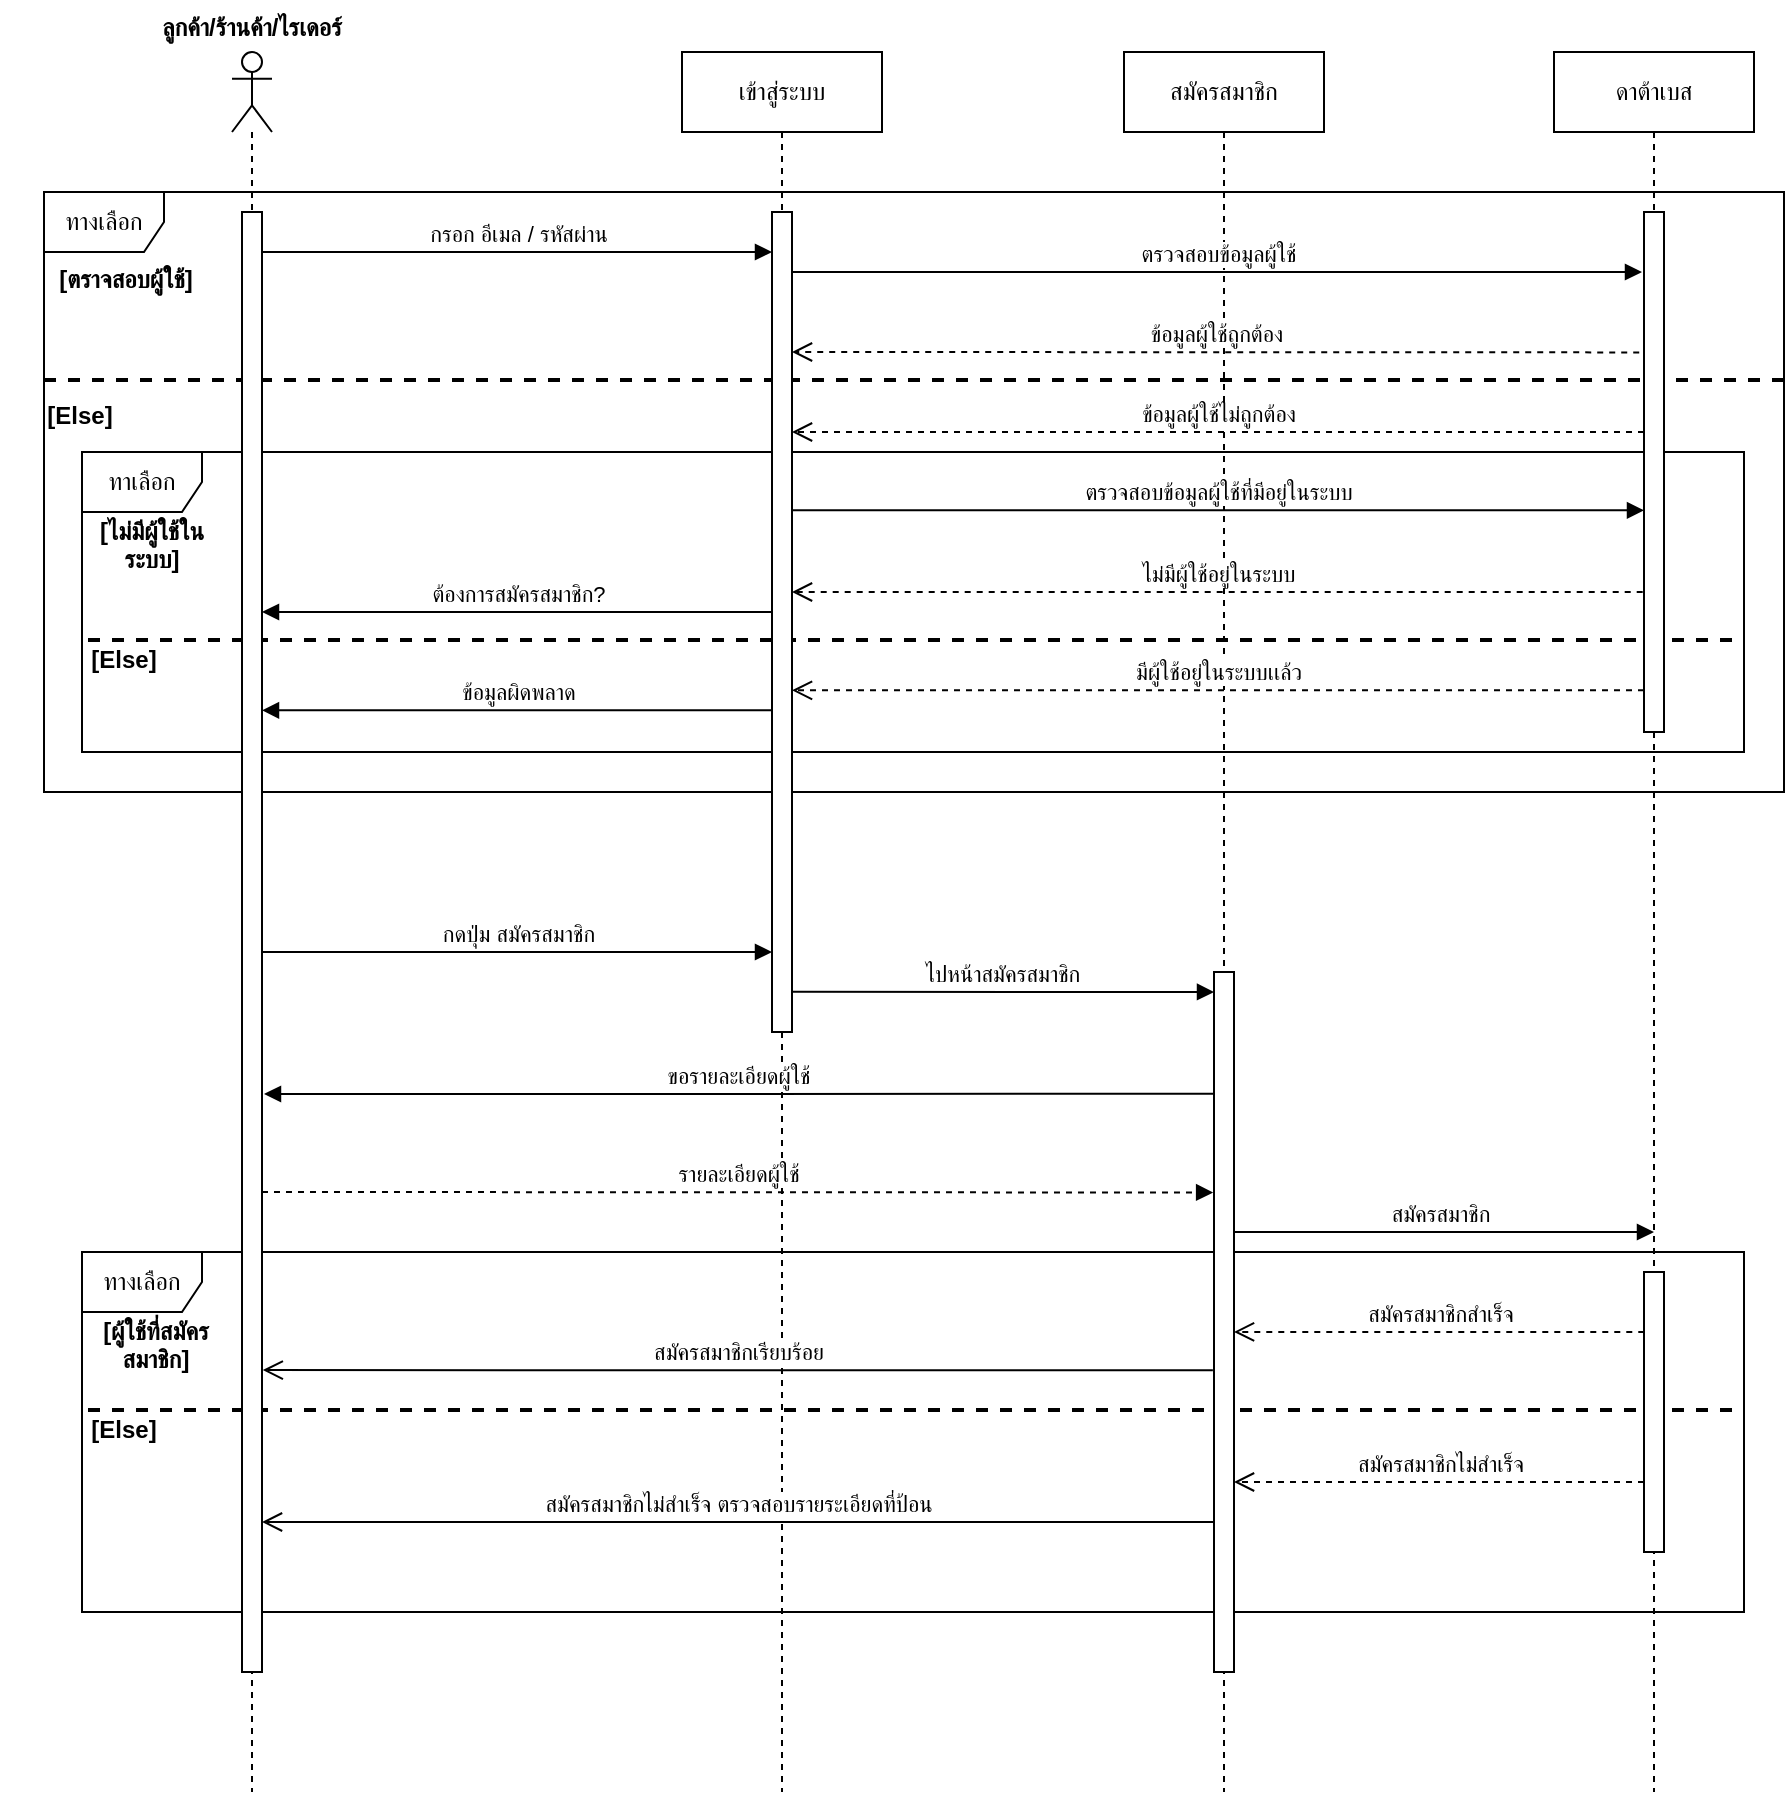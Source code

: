 <mxfile version="20.2.7" type="device"><diagram id="Ey7QX_bo7NSNkdbfDqqY" name="หน้า-1"><mxGraphModel dx="1578" dy="876" grid="1" gridSize="10" guides="1" tooltips="1" connect="1" arrows="1" fold="1" page="1" pageScale="1" pageWidth="827" pageHeight="1169" math="0" shadow="0"><root><mxCell id="0"/><mxCell id="1" parent="0"/><mxCell id="PWADEPLUOyE6DsWQhU4H-58" value="สมัครสมาชิก" style="html=1;verticalAlign=bottom;endArrow=block;rounded=0;" edge="1" parent="1" source="PWADEPLUOyE6DsWQhU4H-47"><mxGeometry width="80" relative="1" as="geometry"><mxPoint x="655" y="620.53" as="sourcePoint"/><mxPoint x="855" y="620" as="targetPoint"/></mxGeometry></mxCell><mxCell id="PWADEPLUOyE6DsWQhU4H-59" value="ทางเลือก" style="shape=umlFrame;whiteSpace=wrap;html=1;strokeWidth=1;" vertex="1" parent="1"><mxGeometry x="69" y="630" width="831" height="180" as="geometry"/></mxCell><mxCell id="PWADEPLUOyE6DsWQhU4H-51" value="" style="shape=umlLifeline;participant=umlActor;perimeter=lifelinePerimeter;whiteSpace=wrap;html=1;container=1;collapsible=0;recursiveResize=0;verticalAlign=top;spacingTop=36;outlineConnect=0;strokeWidth=1;" vertex="1" parent="1"><mxGeometry x="144" y="30" width="20" height="870" as="geometry"/></mxCell><mxCell id="PWADEPLUOyE6DsWQhU4H-50" value="เข้าสู่ระบบ" style="shape=umlLifeline;perimeter=lifelinePerimeter;whiteSpace=wrap;html=1;container=1;collapsible=0;recursiveResize=0;outlineConnect=0;strokeWidth=1;" vertex="1" parent="1"><mxGeometry x="369" y="30" width="100" height="870" as="geometry"/></mxCell><mxCell id="PWADEPLUOyE6DsWQhU4H-57" value="รายละเอียดผู้ใช้" style="html=1;verticalAlign=bottom;endArrow=block;rounded=0;dashed=1;entryX=-0.044;entryY=0.315;entryDx=0;entryDy=0;entryPerimeter=0;" edge="1" parent="PWADEPLUOyE6DsWQhU4H-50" target="PWADEPLUOyE6DsWQhU4H-54"><mxGeometry width="80" relative="1" as="geometry"><mxPoint x="-210.0" y="570.0" as="sourcePoint"/><mxPoint x="261" y="570" as="targetPoint"/></mxGeometry></mxCell><mxCell id="PWADEPLUOyE6DsWQhU4H-67" value="" style="line;strokeWidth=2;fillColor=none;align=left;verticalAlign=middle;spacingTop=-1;spacingLeft=3;spacingRight=3;rotatable=0;labelPosition=right;points=[];portConstraint=eastwest;dashed=1;" vertex="1" parent="PWADEPLUOyE6DsWQhU4H-50"><mxGeometry x="-297" y="675" width="828" height="8" as="geometry"/></mxCell><mxCell id="PWADEPLUOyE6DsWQhU4H-68" value="[Else]" style="text;align=center;fontStyle=1;verticalAlign=middle;spacingLeft=3;spacingRight=3;strokeColor=none;rotatable=0;points=[[0,0.5],[1,0.5]];portConstraint=eastwest;dashed=1;" vertex="1" parent="PWADEPLUOyE6DsWQhU4H-50"><mxGeometry x="-319" y="675" width="80" height="26" as="geometry"/></mxCell><mxCell id="PWADEPLUOyE6DsWQhU4H-48" value="ดาต้าเบส" style="shape=umlLifeline;perimeter=lifelinePerimeter;whiteSpace=wrap;html=1;container=1;collapsible=0;recursiveResize=0;outlineConnect=0;strokeWidth=1;" vertex="1" parent="1"><mxGeometry x="805" y="30" width="100" height="870" as="geometry"/></mxCell><mxCell id="PWADEPLUOyE6DsWQhU4H-62" value="" style="html=1;points=[];perimeter=orthogonalPerimeter;" vertex="1" parent="PWADEPLUOyE6DsWQhU4H-48"><mxGeometry x="45" y="610" width="10" height="140" as="geometry"/></mxCell><mxCell id="PWADEPLUOyE6DsWQhU4H-47" value="สมัครสมาชิก" style="shape=umlLifeline;perimeter=lifelinePerimeter;whiteSpace=wrap;html=1;container=1;collapsible=0;recursiveResize=0;outlineConnect=0;strokeWidth=1;" vertex="1" parent="1"><mxGeometry x="590" y="30" width="100" height="870" as="geometry"/></mxCell><mxCell id="PWADEPLUOyE6DsWQhU4H-54" value="" style="html=1;points=[];perimeter=orthogonalPerimeter;" vertex="1" parent="PWADEPLUOyE6DsWQhU4H-47"><mxGeometry x="45" y="460" width="10" height="350" as="geometry"/></mxCell><mxCell id="PWADEPLUOyE6DsWQhU4H-29" value="ทางเลือก" style="shape=umlFrame;whiteSpace=wrap;html=1;" vertex="1" parent="1"><mxGeometry x="50" y="100" width="870" height="300" as="geometry"/></mxCell><mxCell id="PWADEPLUOyE6DsWQhU4H-32" value="ทาเลือก" style="shape=umlFrame;whiteSpace=wrap;html=1;strokeWidth=1;" vertex="1" parent="1"><mxGeometry x="69" y="230" width="831" height="150" as="geometry"/></mxCell><mxCell id="PWADEPLUOyE6DsWQhU4H-30" value="" style="line;strokeWidth=2;fillColor=none;align=left;verticalAlign=middle;spacingTop=-1;spacingLeft=3;spacingRight=3;rotatable=0;labelPosition=right;points=[];portConstraint=eastwest;dashed=1;" vertex="1" parent="1"><mxGeometry x="50" y="190" width="870" height="8" as="geometry"/></mxCell><mxCell id="PWADEPLUOyE6DsWQhU4H-35" value="" style="line;strokeWidth=2;fillColor=none;align=left;verticalAlign=middle;spacingTop=-1;spacingLeft=3;spacingRight=3;rotatable=0;labelPosition=right;points=[];portConstraint=eastwest;dashed=1;" vertex="1" parent="1"><mxGeometry x="72" y="320" width="828" height="8" as="geometry"/></mxCell><mxCell id="PWADEPLUOyE6DsWQhU4H-12" value="กรอก อีเมล / รหัสผ่าน" style="html=1;verticalAlign=bottom;endArrow=block;rounded=0;" edge="1" parent="1"><mxGeometry width="80" relative="1" as="geometry"><mxPoint x="159" y="130" as="sourcePoint"/><mxPoint x="414" y="130" as="targetPoint"/></mxGeometry></mxCell><mxCell id="PWADEPLUOyE6DsWQhU4H-14" value="ตรวจสอบข้อมูลผู้ใช้" style="html=1;verticalAlign=bottom;endArrow=block;rounded=0;" edge="1" parent="1" source="PWADEPLUOyE6DsWQhU4H-18"><mxGeometry width="80" relative="1" as="geometry"><mxPoint x="440" y="140" as="sourcePoint"/><mxPoint x="849" y="140" as="targetPoint"/><Array as="points"><mxPoint x="849" y="140"/></Array></mxGeometry></mxCell><mxCell id="PWADEPLUOyE6DsWQhU4H-15" value="ข้อมูลผู้ใช้ถูกต้อง" style="html=1;verticalAlign=bottom;endArrow=open;dashed=1;endSize=8;rounded=0;exitX=-0.239;exitY=0.27;exitDx=0;exitDy=0;exitPerimeter=0;" edge="1" parent="1" source="PWADEPLUOyE6DsWQhU4H-20"><mxGeometry relative="1" as="geometry"><mxPoint x="629" y="180" as="sourcePoint"/><mxPoint x="424" y="180" as="targetPoint"/></mxGeometry></mxCell><mxCell id="PWADEPLUOyE6DsWQhU4H-17" value="ข้อมูลผู้ใช้ไม่ถูกต้อง" style="html=1;verticalAlign=bottom;endArrow=open;dashed=1;endSize=8;rounded=0;" edge="1" parent="1" source="PWADEPLUOyE6DsWQhU4H-20"><mxGeometry relative="1" as="geometry"><mxPoint x="629" y="220" as="sourcePoint"/><mxPoint x="424" y="220" as="targetPoint"/></mxGeometry></mxCell><mxCell id="PWADEPLUOyE6DsWQhU4H-18" value="" style="html=1;points=[];perimeter=orthogonalPerimeter;" vertex="1" parent="1"><mxGeometry x="414" y="110" width="10" height="410" as="geometry"/></mxCell><mxCell id="PWADEPLUOyE6DsWQhU4H-20" value="" style="html=1;points=[];perimeter=orthogonalPerimeter;" vertex="1" parent="1"><mxGeometry x="850" y="110" width="10" height="260" as="geometry"/></mxCell><mxCell id="PWADEPLUOyE6DsWQhU4H-22" value="" style="html=1;points=[];perimeter=orthogonalPerimeter;" vertex="1" parent="1"><mxGeometry x="149" y="110" width="10" height="730" as="geometry"/></mxCell><mxCell id="PWADEPLUOyE6DsWQhU4H-24" value="ตรวจสอบข้อมูลผู้ใช้ที่มีอยู่ในระบบ" style="html=1;verticalAlign=bottom;endArrow=block;rounded=0;" edge="1" parent="1" source="PWADEPLUOyE6DsWQhU4H-18"><mxGeometry width="80" relative="1" as="geometry"><mxPoint x="440" y="260" as="sourcePoint"/><mxPoint x="850" y="259.17" as="targetPoint"/><Array as="points"><mxPoint x="850" y="259.17"/></Array></mxGeometry></mxCell><mxCell id="PWADEPLUOyE6DsWQhU4H-25" value="ไม่มีผู้ใช้อยู่ในระบบ" style="html=1;verticalAlign=bottom;endArrow=open;dashed=1;endSize=8;rounded=0;exitX=-0.065;exitY=0.731;exitDx=0;exitDy=0;exitPerimeter=0;" edge="1" parent="1" source="PWADEPLUOyE6DsWQhU4H-20"><mxGeometry relative="1" as="geometry"><mxPoint x="629" y="300" as="sourcePoint"/><mxPoint x="424" y="300" as="targetPoint"/></mxGeometry></mxCell><mxCell id="PWADEPLUOyE6DsWQhU4H-26" value="มีผู้ใช้อยู่ในระบบเเล้ว" style="html=1;verticalAlign=bottom;endArrow=open;dashed=1;endSize=8;rounded=0;" edge="1" parent="1" source="PWADEPLUOyE6DsWQhU4H-20"><mxGeometry relative="1" as="geometry"><mxPoint x="629" y="349.17" as="sourcePoint"/><mxPoint x="424" y="349.17" as="targetPoint"/></mxGeometry></mxCell><mxCell id="PWADEPLUOyE6DsWQhU4H-27" value="ต้องการสมัครสมาชิก?" style="html=1;verticalAlign=bottom;endArrow=block;rounded=0;" edge="1" parent="1" target="PWADEPLUOyE6DsWQhU4H-22"><mxGeometry width="80" relative="1" as="geometry"><mxPoint x="414" y="310" as="sourcePoint"/><mxPoint x="170" y="310" as="targetPoint"/></mxGeometry></mxCell><mxCell id="PWADEPLUOyE6DsWQhU4H-28" value="ข้อมูลผิดพลาด" style="html=1;verticalAlign=bottom;endArrow=block;rounded=0;entryX=1;entryY=0.8;entryDx=0;entryDy=0;entryPerimeter=0;" edge="1" parent="1"><mxGeometry width="80" relative="1" as="geometry"><mxPoint x="414" y="359.17" as="sourcePoint"/><mxPoint x="159" y="359.17" as="targetPoint"/></mxGeometry></mxCell><mxCell id="PWADEPLUOyE6DsWQhU4H-31" value="[Else]" style="text;align=center;fontStyle=1;verticalAlign=middle;spacingLeft=3;spacingRight=3;strokeColor=none;rotatable=0;points=[[0,0.5],[1,0.5]];portConstraint=eastwest;dashed=1;" vertex="1" parent="1"><mxGeometry x="28" y="198" width="80" height="26" as="geometry"/></mxCell><mxCell id="PWADEPLUOyE6DsWQhU4H-33" value="[ตราจสอบผู้ใช้]" style="text;align=center;fontStyle=1;verticalAlign=middle;spacingLeft=3;spacingRight=3;strokeColor=none;rotatable=0;points=[[0,0.5],[1,0.5]];portConstraint=eastwest;" vertex="1" parent="1"><mxGeometry x="51" y="130" width="80" height="26" as="geometry"/></mxCell><mxCell id="PWADEPLUOyE6DsWQhU4H-34" value="[ไม่มีผู้ใช้ใน&#10;ระบบ]" style="text;align=center;fontStyle=1;verticalAlign=middle;spacingLeft=3;spacingRight=3;strokeColor=none;rotatable=0;points=[[0,0.5],[1,0.5]];portConstraint=eastwest;" vertex="1" parent="1"><mxGeometry x="64" y="263" width="80" height="26" as="geometry"/></mxCell><mxCell id="PWADEPLUOyE6DsWQhU4H-36" value="[Else]" style="text;align=center;fontStyle=1;verticalAlign=middle;spacingLeft=3;spacingRight=3;strokeColor=none;rotatable=0;points=[[0,0.5],[1,0.5]];portConstraint=eastwest;dashed=1;" vertex="1" parent="1"><mxGeometry x="50" y="320" width="80" height="26" as="geometry"/></mxCell><mxCell id="PWADEPLUOyE6DsWQhU4H-52" value="ลูกค้า/ร้านค้า/ไรเดอร์" style="text;align=center;fontStyle=1;verticalAlign=middle;spacingLeft=3;spacingRight=3;strokeColor=none;rotatable=0;points=[[0,0.5],[1,0.5]];portConstraint=eastwest;" vertex="1" parent="1"><mxGeometry x="114" y="4" width="80" height="26" as="geometry"/></mxCell><mxCell id="PWADEPLUOyE6DsWQhU4H-53" value="กดปุ่ม สมัครสมาชิก" style="html=1;verticalAlign=bottom;endArrow=block;rounded=0;" edge="1" parent="1"><mxGeometry width="80" relative="1" as="geometry"><mxPoint x="159" y="480" as="sourcePoint"/><mxPoint x="414" y="480" as="targetPoint"/></mxGeometry></mxCell><mxCell id="PWADEPLUOyE6DsWQhU4H-55" value="ไปหน้าสมัครสมาชิก" style="html=1;verticalAlign=bottom;endArrow=block;rounded=0;exitX=0.993;exitY=0.951;exitDx=0;exitDy=0;exitPerimeter=0;" edge="1" parent="1" source="PWADEPLUOyE6DsWQhU4H-18"><mxGeometry width="80" relative="1" as="geometry"><mxPoint x="429" y="500" as="sourcePoint"/><mxPoint x="635" y="500" as="targetPoint"/></mxGeometry></mxCell><mxCell id="PWADEPLUOyE6DsWQhU4H-56" value="ขอรายละเอียดผู้ใช้" style="html=1;verticalAlign=bottom;endArrow=block;rounded=0;exitX=-0.007;exitY=0.174;exitDx=0;exitDy=0;exitPerimeter=0;" edge="1" parent="1" source="PWADEPLUOyE6DsWQhU4H-54"><mxGeometry width="80" relative="1" as="geometry"><mxPoint x="630" y="551" as="sourcePoint"/><mxPoint x="160" y="551" as="targetPoint"/></mxGeometry></mxCell><mxCell id="PWADEPLUOyE6DsWQhU4H-60" value="[ผู้ใช้ที่สมัคร&#10;สมาชิก]" style="text;align=center;fontStyle=1;verticalAlign=middle;spacingLeft=3;spacingRight=3;strokeColor=none;rotatable=0;points=[[0,0.5],[1,0.5]];portConstraint=eastwest;" vertex="1" parent="1"><mxGeometry x="66" y="663" width="80" height="26" as="geometry"/></mxCell><mxCell id="PWADEPLUOyE6DsWQhU4H-63" value="สมัครสมาชิกสำเร็จ" style="html=1;verticalAlign=bottom;endArrow=open;dashed=1;endSize=8;rounded=0;exitX=0.94;exitY=0.222;exitDx=0;exitDy=0;exitPerimeter=0;" edge="1" parent="1" source="PWADEPLUOyE6DsWQhU4H-59" target="PWADEPLUOyE6DsWQhU4H-54"><mxGeometry relative="1" as="geometry"><mxPoint x="845" y="670.6" as="sourcePoint"/><mxPoint x="655" y="670" as="targetPoint"/></mxGeometry></mxCell><mxCell id="PWADEPLUOyE6DsWQhU4H-64" value="สมัครสมาชิกไม่สำเร็จ" style="html=1;verticalAlign=bottom;endArrow=open;dashed=1;endSize=8;rounded=0;exitX=0.94;exitY=0.222;exitDx=0;exitDy=0;exitPerimeter=0;" edge="1" parent="1" target="PWADEPLUOyE6DsWQhU4H-54"><mxGeometry relative="1" as="geometry"><mxPoint x="850.0" y="745" as="sourcePoint"/><mxPoint x="654.86" y="745.04" as="targetPoint"/></mxGeometry></mxCell><mxCell id="PWADEPLUOyE6DsWQhU4H-65" value="สมัครสมาชิกเรียบร้อย" style="html=1;verticalAlign=bottom;endArrow=open;endSize=8;rounded=0;entryX=0.122;entryY=0.328;entryDx=0;entryDy=0;entryPerimeter=0;exitX=-0.056;exitY=0.569;exitDx=0;exitDy=0;exitPerimeter=0;" edge="1" parent="1" source="PWADEPLUOyE6DsWQhU4H-54"><mxGeometry relative="1" as="geometry"><mxPoint x="630" y="689" as="sourcePoint"/><mxPoint x="159.382" y="689.04" as="targetPoint"/></mxGeometry></mxCell><mxCell id="PWADEPLUOyE6DsWQhU4H-66" value="สมัครสมาชิกไม่สำเร็จ ตรวจสอบรายระเอียดที่ป้อน" style="html=1;verticalAlign=bottom;endArrow=open;endSize=8;rounded=0;entryX=0.122;entryY=0.328;entryDx=0;entryDy=0;entryPerimeter=0;" edge="1" parent="1" source="PWADEPLUOyE6DsWQhU4H-54"><mxGeometry relative="1" as="geometry"><mxPoint x="630" y="765" as="sourcePoint"/><mxPoint x="159.002" y="765" as="targetPoint"/></mxGeometry></mxCell></root></mxGraphModel></diagram></mxfile>